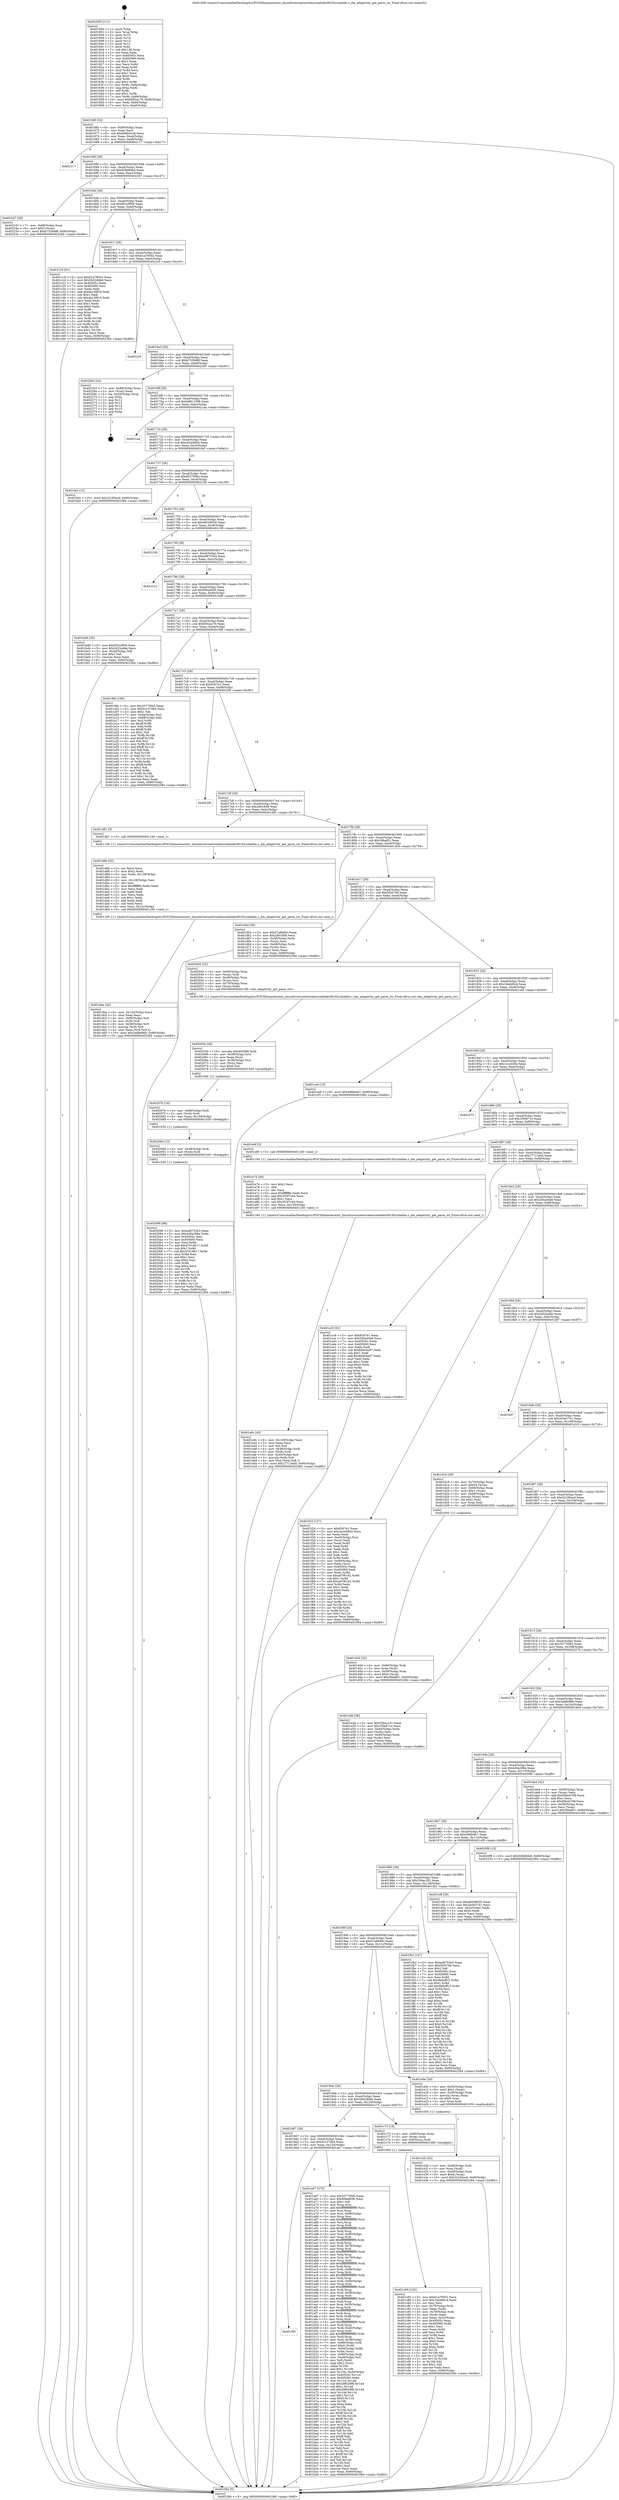 digraph "0x401600" {
  label = "0x401600 (/mnt/c/Users/mathe/Desktop/tcc/POCII/binaries/extr_linuxdriversnetwirelessrealtekrtl8192cuhaldm.c_dm_adaptivity_get_parm_str_Final-ollvm.out::main(0))"
  labelloc = "t"
  node[shape=record]

  Entry [label="",width=0.3,height=0.3,shape=circle,fillcolor=black,style=filled]
  "0x40166f" [label="{
     0x40166f [32]\l
     | [instrs]\l
     &nbsp;&nbsp;0x40166f \<+6\>: mov -0x90(%rbp),%eax\l
     &nbsp;&nbsp;0x401675 \<+2\>: mov %eax,%ecx\l
     &nbsp;&nbsp;0x401677 \<+6\>: sub $0x8d6b5c49,%ecx\l
     &nbsp;&nbsp;0x40167d \<+6\>: mov %eax,-0xa4(%rbp)\l
     &nbsp;&nbsp;0x401683 \<+6\>: mov %ecx,-0xa8(%rbp)\l
     &nbsp;&nbsp;0x401689 \<+6\>: je 0000000000402117 \<main+0xb17\>\l
  }"]
  "0x402117" [label="{
     0x402117\l
  }", style=dashed]
  "0x40168f" [label="{
     0x40168f [28]\l
     | [instrs]\l
     &nbsp;&nbsp;0x40168f \<+5\>: jmp 0000000000401694 \<main+0x94\>\l
     &nbsp;&nbsp;0x401694 \<+6\>: mov -0xa4(%rbp),%eax\l
     &nbsp;&nbsp;0x40169a \<+5\>: sub $0x928d84b6,%eax\l
     &nbsp;&nbsp;0x40169f \<+6\>: mov %eax,-0xac(%rbp)\l
     &nbsp;&nbsp;0x4016a5 \<+6\>: je 0000000000402247 \<main+0xc47\>\l
  }"]
  Exit [label="",width=0.3,height=0.3,shape=circle,fillcolor=black,style=filled,peripheries=2]
  "0x402247" [label="{
     0x402247 [28]\l
     | [instrs]\l
     &nbsp;&nbsp;0x402247 \<+7\>: mov -0x88(%rbp),%rax\l
     &nbsp;&nbsp;0x40224e \<+6\>: movl $0x0,(%rax)\l
     &nbsp;&nbsp;0x402254 \<+10\>: movl $0xb7539d8f,-0x90(%rbp)\l
     &nbsp;&nbsp;0x40225e \<+5\>: jmp 0000000000402384 \<main+0xd84\>\l
  }"]
  "0x4016ab" [label="{
     0x4016ab [28]\l
     | [instrs]\l
     &nbsp;&nbsp;0x4016ab \<+5\>: jmp 00000000004016b0 \<main+0xb0\>\l
     &nbsp;&nbsp;0x4016b0 \<+6\>: mov -0xa4(%rbp),%eax\l
     &nbsp;&nbsp;0x4016b6 \<+5\>: sub $0x952c9f59,%eax\l
     &nbsp;&nbsp;0x4016bb \<+6\>: mov %eax,-0xb0(%rbp)\l
     &nbsp;&nbsp;0x4016c1 \<+6\>: je 0000000000401c18 \<main+0x618\>\l
  }"]
  "0x402099" [label="{
     0x402099 [96]\l
     | [instrs]\l
     &nbsp;&nbsp;0x402099 \<+5\>: mov $0xed8753e3,%eax\l
     &nbsp;&nbsp;0x40209e \<+5\>: mov $0x440a288a,%edx\l
     &nbsp;&nbsp;0x4020a3 \<+7\>: mov 0x40505c,%esi\l
     &nbsp;&nbsp;0x4020aa \<+7\>: mov 0x405060,%ecx\l
     &nbsp;&nbsp;0x4020b1 \<+3\>: mov %esi,%r8d\l
     &nbsp;&nbsp;0x4020b4 \<+7\>: add $0x47018b17,%r8d\l
     &nbsp;&nbsp;0x4020bb \<+4\>: sub $0x1,%r8d\l
     &nbsp;&nbsp;0x4020bf \<+7\>: sub $0x47018b17,%r8d\l
     &nbsp;&nbsp;0x4020c6 \<+4\>: imul %r8d,%esi\l
     &nbsp;&nbsp;0x4020ca \<+3\>: and $0x1,%esi\l
     &nbsp;&nbsp;0x4020cd \<+3\>: cmp $0x0,%esi\l
     &nbsp;&nbsp;0x4020d0 \<+4\>: sete %r9b\l
     &nbsp;&nbsp;0x4020d4 \<+3\>: cmp $0xa,%ecx\l
     &nbsp;&nbsp;0x4020d7 \<+4\>: setl %r10b\l
     &nbsp;&nbsp;0x4020db \<+3\>: mov %r9b,%r11b\l
     &nbsp;&nbsp;0x4020de \<+3\>: and %r10b,%r11b\l
     &nbsp;&nbsp;0x4020e1 \<+3\>: xor %r10b,%r9b\l
     &nbsp;&nbsp;0x4020e4 \<+3\>: or %r9b,%r11b\l
     &nbsp;&nbsp;0x4020e7 \<+4\>: test $0x1,%r11b\l
     &nbsp;&nbsp;0x4020eb \<+3\>: cmovne %edx,%eax\l
     &nbsp;&nbsp;0x4020ee \<+6\>: mov %eax,-0x90(%rbp)\l
     &nbsp;&nbsp;0x4020f4 \<+5\>: jmp 0000000000402384 \<main+0xd84\>\l
  }"]
  "0x401c18" [label="{
     0x401c18 [91]\l
     | [instrs]\l
     &nbsp;&nbsp;0x401c18 \<+5\>: mov $0xb1a78502,%eax\l
     &nbsp;&nbsp;0x401c1d \<+5\>: mov $0x5b02dbb6,%ecx\l
     &nbsp;&nbsp;0x401c22 \<+7\>: mov 0x40505c,%edx\l
     &nbsp;&nbsp;0x401c29 \<+7\>: mov 0x405060,%esi\l
     &nbsp;&nbsp;0x401c30 \<+2\>: mov %edx,%edi\l
     &nbsp;&nbsp;0x401c32 \<+6\>: add $0xda158f19,%edi\l
     &nbsp;&nbsp;0x401c38 \<+3\>: sub $0x1,%edi\l
     &nbsp;&nbsp;0x401c3b \<+6\>: sub $0xda158f19,%edi\l
     &nbsp;&nbsp;0x401c41 \<+3\>: imul %edi,%edx\l
     &nbsp;&nbsp;0x401c44 \<+3\>: and $0x1,%edx\l
     &nbsp;&nbsp;0x401c47 \<+3\>: cmp $0x0,%edx\l
     &nbsp;&nbsp;0x401c4a \<+4\>: sete %r8b\l
     &nbsp;&nbsp;0x401c4e \<+3\>: cmp $0xa,%esi\l
     &nbsp;&nbsp;0x401c51 \<+4\>: setl %r9b\l
     &nbsp;&nbsp;0x401c55 \<+3\>: mov %r8b,%r10b\l
     &nbsp;&nbsp;0x401c58 \<+3\>: and %r9b,%r10b\l
     &nbsp;&nbsp;0x401c5b \<+3\>: xor %r9b,%r8b\l
     &nbsp;&nbsp;0x401c5e \<+3\>: or %r8b,%r10b\l
     &nbsp;&nbsp;0x401c61 \<+4\>: test $0x1,%r10b\l
     &nbsp;&nbsp;0x401c65 \<+3\>: cmovne %ecx,%eax\l
     &nbsp;&nbsp;0x401c68 \<+6\>: mov %eax,-0x90(%rbp)\l
     &nbsp;&nbsp;0x401c6e \<+5\>: jmp 0000000000402384 \<main+0xd84\>\l
  }"]
  "0x4016c7" [label="{
     0x4016c7 [28]\l
     | [instrs]\l
     &nbsp;&nbsp;0x4016c7 \<+5\>: jmp 00000000004016cc \<main+0xcc\>\l
     &nbsp;&nbsp;0x4016cc \<+6\>: mov -0xa4(%rbp),%eax\l
     &nbsp;&nbsp;0x4016d2 \<+5\>: sub $0xb1a78502,%eax\l
     &nbsp;&nbsp;0x4016d7 \<+6\>: mov %eax,-0xb4(%rbp)\l
     &nbsp;&nbsp;0x4016dd \<+6\>: je 00000000004022c0 \<main+0xcc0\>\l
  }"]
  "0x40208d" [label="{
     0x40208d [12]\l
     | [instrs]\l
     &nbsp;&nbsp;0x40208d \<+4\>: mov -0x48(%rbp),%rdi\l
     &nbsp;&nbsp;0x402091 \<+3\>: mov (%rdi),%rdi\l
     &nbsp;&nbsp;0x402094 \<+5\>: call 0000000000401030 \<free@plt\>\l
     | [calls]\l
     &nbsp;&nbsp;0x401030 \{1\} (unknown)\l
  }"]
  "0x4022c0" [label="{
     0x4022c0\l
  }", style=dashed]
  "0x4016e3" [label="{
     0x4016e3 [28]\l
     | [instrs]\l
     &nbsp;&nbsp;0x4016e3 \<+5\>: jmp 00000000004016e8 \<main+0xe8\>\l
     &nbsp;&nbsp;0x4016e8 \<+6\>: mov -0xa4(%rbp),%eax\l
     &nbsp;&nbsp;0x4016ee \<+5\>: sub $0xb7539d8f,%eax\l
     &nbsp;&nbsp;0x4016f3 \<+6\>: mov %eax,-0xb8(%rbp)\l
     &nbsp;&nbsp;0x4016f9 \<+6\>: je 0000000000402263 \<main+0xc63\>\l
  }"]
  "0x40207b" [label="{
     0x40207b [18]\l
     | [instrs]\l
     &nbsp;&nbsp;0x40207b \<+4\>: mov -0x60(%rbp),%rdi\l
     &nbsp;&nbsp;0x40207f \<+3\>: mov (%rdi),%rdi\l
     &nbsp;&nbsp;0x402082 \<+6\>: mov %eax,-0x134(%rbp)\l
     &nbsp;&nbsp;0x402088 \<+5\>: call 0000000000401030 \<free@plt\>\l
     | [calls]\l
     &nbsp;&nbsp;0x401030 \{1\} (unknown)\l
  }"]
  "0x402263" [label="{
     0x402263 [24]\l
     | [instrs]\l
     &nbsp;&nbsp;0x402263 \<+7\>: mov -0x88(%rbp),%rax\l
     &nbsp;&nbsp;0x40226a \<+2\>: mov (%rax),%eax\l
     &nbsp;&nbsp;0x40226c \<+4\>: lea -0x28(%rbp),%rsp\l
     &nbsp;&nbsp;0x402270 \<+1\>: pop %rbx\l
     &nbsp;&nbsp;0x402271 \<+2\>: pop %r12\l
     &nbsp;&nbsp;0x402273 \<+2\>: pop %r13\l
     &nbsp;&nbsp;0x402275 \<+2\>: pop %r14\l
     &nbsp;&nbsp;0x402277 \<+2\>: pop %r15\l
     &nbsp;&nbsp;0x402279 \<+1\>: pop %rbp\l
     &nbsp;&nbsp;0x40227a \<+1\>: ret\l
  }"]
  "0x4016ff" [label="{
     0x4016ff [28]\l
     | [instrs]\l
     &nbsp;&nbsp;0x4016ff \<+5\>: jmp 0000000000401704 \<main+0x104\>\l
     &nbsp;&nbsp;0x401704 \<+6\>: mov -0xa4(%rbp),%eax\l
     &nbsp;&nbsp;0x40170a \<+5\>: sub $0xb8811598,%eax\l
     &nbsp;&nbsp;0x40170f \<+6\>: mov %eax,-0xbc(%rbp)\l
     &nbsp;&nbsp;0x401715 \<+6\>: je 00000000004021aa \<main+0xbaa\>\l
  }"]
  "0x40205e" [label="{
     0x40205e [29]\l
     | [instrs]\l
     &nbsp;&nbsp;0x40205e \<+10\>: movabs $0x4030b6,%rdi\l
     &nbsp;&nbsp;0x402068 \<+4\>: mov -0x38(%rbp),%rsi\l
     &nbsp;&nbsp;0x40206c \<+2\>: mov %eax,(%rsi)\l
     &nbsp;&nbsp;0x40206e \<+4\>: mov -0x38(%rbp),%rsi\l
     &nbsp;&nbsp;0x402072 \<+2\>: mov (%rsi),%esi\l
     &nbsp;&nbsp;0x402074 \<+2\>: mov $0x0,%al\l
     &nbsp;&nbsp;0x402076 \<+5\>: call 0000000000401040 \<printf@plt\>\l
     | [calls]\l
     &nbsp;&nbsp;0x401040 \{1\} (unknown)\l
  }"]
  "0x4021aa" [label="{
     0x4021aa\l
  }", style=dashed]
  "0x40171b" [label="{
     0x40171b [28]\l
     | [instrs]\l
     &nbsp;&nbsp;0x40171b \<+5\>: jmp 0000000000401720 \<main+0x120\>\l
     &nbsp;&nbsp;0x401720 \<+6\>: mov -0xa4(%rbp),%eax\l
     &nbsp;&nbsp;0x401726 \<+5\>: sub $0xcb2d485d,%eax\l
     &nbsp;&nbsp;0x40172b \<+6\>: mov %eax,-0xc0(%rbp)\l
     &nbsp;&nbsp;0x401731 \<+6\>: je 0000000000401fa3 \<main+0x9a3\>\l
  }"]
  "0x401e9c" [label="{
     0x401e9c [45]\l
     | [instrs]\l
     &nbsp;&nbsp;0x401e9c \<+6\>: mov -0x130(%rbp),%ecx\l
     &nbsp;&nbsp;0x401ea2 \<+3\>: imul %eax,%ecx\l
     &nbsp;&nbsp;0x401ea5 \<+3\>: mov %cl,%sil\l
     &nbsp;&nbsp;0x401ea8 \<+4\>: mov -0x48(%rbp),%rdi\l
     &nbsp;&nbsp;0x401eac \<+3\>: mov (%rdi),%rdi\l
     &nbsp;&nbsp;0x401eaf \<+4\>: mov -0x40(%rbp),%r8\l
     &nbsp;&nbsp;0x401eb3 \<+3\>: movslq (%r8),%r8\l
     &nbsp;&nbsp;0x401eb6 \<+4\>: mov %sil,(%rdi,%r8,1)\l
     &nbsp;&nbsp;0x401eba \<+10\>: movl $0x27713ed5,-0x90(%rbp)\l
     &nbsp;&nbsp;0x401ec4 \<+5\>: jmp 0000000000402384 \<main+0xd84\>\l
  }"]
  "0x401fa3" [label="{
     0x401fa3 [15]\l
     | [instrs]\l
     &nbsp;&nbsp;0x401fa3 \<+10\>: movl $0x32185acd,-0x90(%rbp)\l
     &nbsp;&nbsp;0x401fad \<+5\>: jmp 0000000000402384 \<main+0xd84\>\l
  }"]
  "0x401737" [label="{
     0x401737 [28]\l
     | [instrs]\l
     &nbsp;&nbsp;0x401737 \<+5\>: jmp 000000000040173c \<main+0x13c\>\l
     &nbsp;&nbsp;0x40173c \<+6\>: mov -0xa4(%rbp),%eax\l
     &nbsp;&nbsp;0x401742 \<+5\>: sub $0xd52799bc,%eax\l
     &nbsp;&nbsp;0x401747 \<+6\>: mov %eax,-0xc4(%rbp)\l
     &nbsp;&nbsp;0x40174d \<+6\>: je 0000000000402238 \<main+0xc38\>\l
  }"]
  "0x401e74" [label="{
     0x401e74 [40]\l
     | [instrs]\l
     &nbsp;&nbsp;0x401e74 \<+5\>: mov $0x2,%ecx\l
     &nbsp;&nbsp;0x401e79 \<+1\>: cltd\l
     &nbsp;&nbsp;0x401e7a \<+2\>: idiv %ecx\l
     &nbsp;&nbsp;0x401e7c \<+6\>: imul $0xfffffffe,%edx,%ecx\l
     &nbsp;&nbsp;0x401e82 \<+6\>: add $0x353f7c0d,%ecx\l
     &nbsp;&nbsp;0x401e88 \<+3\>: add $0x1,%ecx\l
     &nbsp;&nbsp;0x401e8b \<+6\>: sub $0x353f7c0d,%ecx\l
     &nbsp;&nbsp;0x401e91 \<+6\>: mov %ecx,-0x130(%rbp)\l
     &nbsp;&nbsp;0x401e97 \<+5\>: call 0000000000401160 \<next_i\>\l
     | [calls]\l
     &nbsp;&nbsp;0x401160 \{1\} (/mnt/c/Users/mathe/Desktop/tcc/POCII/binaries/extr_linuxdriversnetwirelessrealtekrtl8192cuhaldm.c_dm_adaptivity_get_parm_str_Final-ollvm.out::next_i)\l
  }"]
  "0x402238" [label="{
     0x402238\l
  }", style=dashed]
  "0x401753" [label="{
     0x401753 [28]\l
     | [instrs]\l
     &nbsp;&nbsp;0x401753 \<+5\>: jmp 0000000000401758 \<main+0x158\>\l
     &nbsp;&nbsp;0x401758 \<+6\>: mov -0xa4(%rbp),%eax\l
     &nbsp;&nbsp;0x40175e \<+5\>: sub $0xe8348020,%eax\l
     &nbsp;&nbsp;0x401763 \<+6\>: mov %eax,-0xc8(%rbp)\l
     &nbsp;&nbsp;0x401769 \<+6\>: je 0000000000402108 \<main+0xb08\>\l
  }"]
  "0x401e2b" [label="{
     0x401e2b [32]\l
     | [instrs]\l
     &nbsp;&nbsp;0x401e2b \<+4\>: mov -0x48(%rbp),%rdi\l
     &nbsp;&nbsp;0x401e2f \<+3\>: mov %rax,(%rdi)\l
     &nbsp;&nbsp;0x401e32 \<+4\>: mov -0x40(%rbp),%rax\l
     &nbsp;&nbsp;0x401e36 \<+6\>: movl $0x0,(%rax)\l
     &nbsp;&nbsp;0x401e3c \<+10\>: movl $0x32185acd,-0x90(%rbp)\l
     &nbsp;&nbsp;0x401e46 \<+5\>: jmp 0000000000402384 \<main+0xd84\>\l
  }"]
  "0x402108" [label="{
     0x402108\l
  }", style=dashed]
  "0x40176f" [label="{
     0x40176f [28]\l
     | [instrs]\l
     &nbsp;&nbsp;0x40176f \<+5\>: jmp 0000000000401774 \<main+0x174\>\l
     &nbsp;&nbsp;0x401774 \<+6\>: mov -0xa4(%rbp),%eax\l
     &nbsp;&nbsp;0x40177a \<+5\>: sub $0xed8753e3,%eax\l
     &nbsp;&nbsp;0x40177f \<+6\>: mov %eax,-0xcc(%rbp)\l
     &nbsp;&nbsp;0x401785 \<+6\>: je 0000000000402312 \<main+0xd12\>\l
  }"]
  "0x401dba" [label="{
     0x401dba [42]\l
     | [instrs]\l
     &nbsp;&nbsp;0x401dba \<+6\>: mov -0x12c(%rbp),%ecx\l
     &nbsp;&nbsp;0x401dc0 \<+3\>: imul %eax,%ecx\l
     &nbsp;&nbsp;0x401dc3 \<+4\>: mov -0x60(%rbp),%r8\l
     &nbsp;&nbsp;0x401dc7 \<+3\>: mov (%r8),%r8\l
     &nbsp;&nbsp;0x401dca \<+4\>: mov -0x58(%rbp),%r9\l
     &nbsp;&nbsp;0x401dce \<+3\>: movslq (%r9),%r9\l
     &nbsp;&nbsp;0x401dd1 \<+4\>: mov %ecx,(%r8,%r9,4)\l
     &nbsp;&nbsp;0x401dd5 \<+10\>: movl $0x3ad8e96b,-0x90(%rbp)\l
     &nbsp;&nbsp;0x401ddf \<+5\>: jmp 0000000000402384 \<main+0xd84\>\l
  }"]
  "0x402312" [label="{
     0x402312\l
  }", style=dashed]
  "0x40178b" [label="{
     0x40178b [28]\l
     | [instrs]\l
     &nbsp;&nbsp;0x40178b \<+5\>: jmp 0000000000401790 \<main+0x190\>\l
     &nbsp;&nbsp;0x401790 \<+6\>: mov -0xa4(%rbp),%eax\l
     &nbsp;&nbsp;0x401796 \<+5\>: sub $0xf06a4836,%eax\l
     &nbsp;&nbsp;0x40179b \<+6\>: mov %eax,-0xd0(%rbp)\l
     &nbsp;&nbsp;0x4017a1 \<+6\>: je 0000000000401bd9 \<main+0x5d9\>\l
  }"]
  "0x401d86" [label="{
     0x401d86 [52]\l
     | [instrs]\l
     &nbsp;&nbsp;0x401d86 \<+2\>: xor %ecx,%ecx\l
     &nbsp;&nbsp;0x401d88 \<+5\>: mov $0x2,%edx\l
     &nbsp;&nbsp;0x401d8d \<+6\>: mov %edx,-0x128(%rbp)\l
     &nbsp;&nbsp;0x401d93 \<+1\>: cltd\l
     &nbsp;&nbsp;0x401d94 \<+6\>: mov -0x128(%rbp),%esi\l
     &nbsp;&nbsp;0x401d9a \<+2\>: idiv %esi\l
     &nbsp;&nbsp;0x401d9c \<+6\>: imul $0xfffffffe,%edx,%edx\l
     &nbsp;&nbsp;0x401da2 \<+2\>: mov %ecx,%edi\l
     &nbsp;&nbsp;0x401da4 \<+2\>: sub %edx,%edi\l
     &nbsp;&nbsp;0x401da6 \<+2\>: mov %ecx,%edx\l
     &nbsp;&nbsp;0x401da8 \<+3\>: sub $0x1,%edx\l
     &nbsp;&nbsp;0x401dab \<+2\>: add %edx,%edi\l
     &nbsp;&nbsp;0x401dad \<+2\>: sub %edi,%ecx\l
     &nbsp;&nbsp;0x401daf \<+6\>: mov %ecx,-0x12c(%rbp)\l
     &nbsp;&nbsp;0x401db5 \<+5\>: call 0000000000401160 \<next_i\>\l
     | [calls]\l
     &nbsp;&nbsp;0x401160 \{1\} (/mnt/c/Users/mathe/Desktop/tcc/POCII/binaries/extr_linuxdriversnetwirelessrealtekrtl8192cuhaldm.c_dm_adaptivity_get_parm_str_Final-ollvm.out::next_i)\l
  }"]
  "0x401bd9" [label="{
     0x401bd9 [30]\l
     | [instrs]\l
     &nbsp;&nbsp;0x401bd9 \<+5\>: mov $0x952c9f59,%eax\l
     &nbsp;&nbsp;0x401bde \<+5\>: mov $0x2d22edde,%ecx\l
     &nbsp;&nbsp;0x401be3 \<+3\>: mov -0x2d(%rbp),%dl\l
     &nbsp;&nbsp;0x401be6 \<+3\>: test $0x1,%dl\l
     &nbsp;&nbsp;0x401be9 \<+3\>: cmovne %ecx,%eax\l
     &nbsp;&nbsp;0x401bec \<+6\>: mov %eax,-0x90(%rbp)\l
     &nbsp;&nbsp;0x401bf2 \<+5\>: jmp 0000000000402384 \<main+0xd84\>\l
  }"]
  "0x4017a7" [label="{
     0x4017a7 [28]\l
     | [instrs]\l
     &nbsp;&nbsp;0x4017a7 \<+5\>: jmp 00000000004017ac \<main+0x1ac\>\l
     &nbsp;&nbsp;0x4017ac \<+6\>: mov -0xa4(%rbp),%eax\l
     &nbsp;&nbsp;0x4017b2 \<+5\>: sub $0xf592ac79,%eax\l
     &nbsp;&nbsp;0x4017b7 \<+6\>: mov %eax,-0xd4(%rbp)\l
     &nbsp;&nbsp;0x4017bd \<+6\>: je 00000000004019fd \<main+0x3fd\>\l
  }"]
  "0x401d3d" [label="{
     0x401d3d [32]\l
     | [instrs]\l
     &nbsp;&nbsp;0x401d3d \<+4\>: mov -0x60(%rbp),%rdi\l
     &nbsp;&nbsp;0x401d41 \<+3\>: mov %rax,(%rdi)\l
     &nbsp;&nbsp;0x401d44 \<+4\>: mov -0x58(%rbp),%rax\l
     &nbsp;&nbsp;0x401d48 \<+6\>: movl $0x0,(%rax)\l
     &nbsp;&nbsp;0x401d4e \<+10\>: movl $0x39baf01,-0x90(%rbp)\l
     &nbsp;&nbsp;0x401d58 \<+5\>: jmp 0000000000402384 \<main+0xd84\>\l
  }"]
  "0x4019fd" [label="{
     0x4019fd [106]\l
     | [instrs]\l
     &nbsp;&nbsp;0x4019fd \<+5\>: mov $0x35770f45,%eax\l
     &nbsp;&nbsp;0x401a02 \<+5\>: mov $0x5c157464,%ecx\l
     &nbsp;&nbsp;0x401a07 \<+2\>: mov $0x1,%dl\l
     &nbsp;&nbsp;0x401a09 \<+7\>: mov -0x8a(%rbp),%sil\l
     &nbsp;&nbsp;0x401a10 \<+7\>: mov -0x89(%rbp),%dil\l
     &nbsp;&nbsp;0x401a17 \<+3\>: mov %sil,%r8b\l
     &nbsp;&nbsp;0x401a1a \<+4\>: xor $0xff,%r8b\l
     &nbsp;&nbsp;0x401a1e \<+3\>: mov %dil,%r9b\l
     &nbsp;&nbsp;0x401a21 \<+4\>: xor $0xff,%r9b\l
     &nbsp;&nbsp;0x401a25 \<+3\>: xor $0x1,%dl\l
     &nbsp;&nbsp;0x401a28 \<+3\>: mov %r8b,%r10b\l
     &nbsp;&nbsp;0x401a2b \<+4\>: and $0xff,%r10b\l
     &nbsp;&nbsp;0x401a2f \<+3\>: and %dl,%sil\l
     &nbsp;&nbsp;0x401a32 \<+3\>: mov %r9b,%r11b\l
     &nbsp;&nbsp;0x401a35 \<+4\>: and $0xff,%r11b\l
     &nbsp;&nbsp;0x401a39 \<+3\>: and %dl,%dil\l
     &nbsp;&nbsp;0x401a3c \<+3\>: or %sil,%r10b\l
     &nbsp;&nbsp;0x401a3f \<+3\>: or %dil,%r11b\l
     &nbsp;&nbsp;0x401a42 \<+3\>: xor %r11b,%r10b\l
     &nbsp;&nbsp;0x401a45 \<+3\>: or %r9b,%r8b\l
     &nbsp;&nbsp;0x401a48 \<+4\>: xor $0xff,%r8b\l
     &nbsp;&nbsp;0x401a4c \<+3\>: or $0x1,%dl\l
     &nbsp;&nbsp;0x401a4f \<+3\>: and %dl,%r8b\l
     &nbsp;&nbsp;0x401a52 \<+3\>: or %r8b,%r10b\l
     &nbsp;&nbsp;0x401a55 \<+4\>: test $0x1,%r10b\l
     &nbsp;&nbsp;0x401a59 \<+3\>: cmovne %ecx,%eax\l
     &nbsp;&nbsp;0x401a5c \<+6\>: mov %eax,-0x90(%rbp)\l
     &nbsp;&nbsp;0x401a62 \<+5\>: jmp 0000000000402384 \<main+0xd84\>\l
  }"]
  "0x4017c3" [label="{
     0x4017c3 [28]\l
     | [instrs]\l
     &nbsp;&nbsp;0x4017c3 \<+5\>: jmp 00000000004017c8 \<main+0x1c8\>\l
     &nbsp;&nbsp;0x4017c8 \<+6\>: mov -0xa4(%rbp),%eax\l
     &nbsp;&nbsp;0x4017ce \<+5\>: sub $0x8307e1,%eax\l
     &nbsp;&nbsp;0x4017d3 \<+6\>: mov %eax,-0xd8(%rbp)\l
     &nbsp;&nbsp;0x4017d9 \<+6\>: je 00000000004022f0 \<main+0xcf0\>\l
  }"]
  "0x402384" [label="{
     0x402384 [5]\l
     | [instrs]\l
     &nbsp;&nbsp;0x402384 \<+5\>: jmp 000000000040166f \<main+0x6f\>\l
  }"]
  "0x401600" [label="{
     0x401600 [111]\l
     | [instrs]\l
     &nbsp;&nbsp;0x401600 \<+1\>: push %rbp\l
     &nbsp;&nbsp;0x401601 \<+3\>: mov %rsp,%rbp\l
     &nbsp;&nbsp;0x401604 \<+2\>: push %r15\l
     &nbsp;&nbsp;0x401606 \<+2\>: push %r14\l
     &nbsp;&nbsp;0x401608 \<+2\>: push %r13\l
     &nbsp;&nbsp;0x40160a \<+2\>: push %r12\l
     &nbsp;&nbsp;0x40160c \<+1\>: push %rbx\l
     &nbsp;&nbsp;0x40160d \<+7\>: sub $0x128,%rsp\l
     &nbsp;&nbsp;0x401614 \<+2\>: xor %eax,%eax\l
     &nbsp;&nbsp;0x401616 \<+7\>: mov 0x40505c,%ecx\l
     &nbsp;&nbsp;0x40161d \<+7\>: mov 0x405060,%edx\l
     &nbsp;&nbsp;0x401624 \<+3\>: sub $0x1,%eax\l
     &nbsp;&nbsp;0x401627 \<+3\>: mov %ecx,%r8d\l
     &nbsp;&nbsp;0x40162a \<+3\>: add %eax,%r8d\l
     &nbsp;&nbsp;0x40162d \<+4\>: imul %r8d,%ecx\l
     &nbsp;&nbsp;0x401631 \<+3\>: and $0x1,%ecx\l
     &nbsp;&nbsp;0x401634 \<+3\>: cmp $0x0,%ecx\l
     &nbsp;&nbsp;0x401637 \<+4\>: sete %r9b\l
     &nbsp;&nbsp;0x40163b \<+4\>: and $0x1,%r9b\l
     &nbsp;&nbsp;0x40163f \<+7\>: mov %r9b,-0x8a(%rbp)\l
     &nbsp;&nbsp;0x401646 \<+3\>: cmp $0xa,%edx\l
     &nbsp;&nbsp;0x401649 \<+4\>: setl %r9b\l
     &nbsp;&nbsp;0x40164d \<+4\>: and $0x1,%r9b\l
     &nbsp;&nbsp;0x401651 \<+7\>: mov %r9b,-0x89(%rbp)\l
     &nbsp;&nbsp;0x401658 \<+10\>: movl $0xf592ac79,-0x90(%rbp)\l
     &nbsp;&nbsp;0x401662 \<+6\>: mov %edi,-0x94(%rbp)\l
     &nbsp;&nbsp;0x401668 \<+7\>: mov %rsi,-0xa0(%rbp)\l
  }"]
  "0x401c83" [label="{
     0x401c83 [102]\l
     | [instrs]\l
     &nbsp;&nbsp;0x401c83 \<+5\>: mov $0xb1a78502,%ecx\l
     &nbsp;&nbsp;0x401c88 \<+5\>: mov $0x1bbdd6c4,%edx\l
     &nbsp;&nbsp;0x401c8d \<+2\>: xor %esi,%esi\l
     &nbsp;&nbsp;0x401c8f \<+4\>: mov -0x78(%rbp),%rdi\l
     &nbsp;&nbsp;0x401c93 \<+2\>: mov %eax,(%rdi)\l
     &nbsp;&nbsp;0x401c95 \<+4\>: mov -0x78(%rbp),%rdi\l
     &nbsp;&nbsp;0x401c99 \<+2\>: mov (%rdi),%eax\l
     &nbsp;&nbsp;0x401c9b \<+3\>: mov %eax,-0x2c(%rbp)\l
     &nbsp;&nbsp;0x401c9e \<+7\>: mov 0x40505c,%eax\l
     &nbsp;&nbsp;0x401ca5 \<+8\>: mov 0x405060,%r8d\l
     &nbsp;&nbsp;0x401cad \<+3\>: sub $0x1,%esi\l
     &nbsp;&nbsp;0x401cb0 \<+3\>: mov %eax,%r9d\l
     &nbsp;&nbsp;0x401cb3 \<+3\>: add %esi,%r9d\l
     &nbsp;&nbsp;0x401cb6 \<+4\>: imul %r9d,%eax\l
     &nbsp;&nbsp;0x401cba \<+3\>: and $0x1,%eax\l
     &nbsp;&nbsp;0x401cbd \<+3\>: cmp $0x0,%eax\l
     &nbsp;&nbsp;0x401cc0 \<+4\>: sete %r10b\l
     &nbsp;&nbsp;0x401cc4 \<+4\>: cmp $0xa,%r8d\l
     &nbsp;&nbsp;0x401cc8 \<+4\>: setl %r11b\l
     &nbsp;&nbsp;0x401ccc \<+3\>: mov %r10b,%bl\l
     &nbsp;&nbsp;0x401ccf \<+3\>: and %r11b,%bl\l
     &nbsp;&nbsp;0x401cd2 \<+3\>: xor %r11b,%r10b\l
     &nbsp;&nbsp;0x401cd5 \<+3\>: or %r10b,%bl\l
     &nbsp;&nbsp;0x401cd8 \<+3\>: test $0x1,%bl\l
     &nbsp;&nbsp;0x401cdb \<+3\>: cmovne %edx,%ecx\l
     &nbsp;&nbsp;0x401cde \<+6\>: mov %ecx,-0x90(%rbp)\l
     &nbsp;&nbsp;0x401ce4 \<+5\>: jmp 0000000000402384 \<main+0xd84\>\l
  }"]
  "0x4022f0" [label="{
     0x4022f0\l
  }", style=dashed]
  "0x4017df" [label="{
     0x4017df [28]\l
     | [instrs]\l
     &nbsp;&nbsp;0x4017df \<+5\>: jmp 00000000004017e4 \<main+0x1e4\>\l
     &nbsp;&nbsp;0x4017e4 \<+6\>: mov -0xa4(%rbp),%eax\l
     &nbsp;&nbsp;0x4017ea \<+5\>: sub $0x2d01609,%eax\l
     &nbsp;&nbsp;0x4017ef \<+6\>: mov %eax,-0xdc(%rbp)\l
     &nbsp;&nbsp;0x4017f5 \<+6\>: je 0000000000401d81 \<main+0x781\>\l
  }"]
  "0x4019f3" [label="{
     0x4019f3\l
  }", style=dashed]
  "0x401d81" [label="{
     0x401d81 [5]\l
     | [instrs]\l
     &nbsp;&nbsp;0x401d81 \<+5\>: call 0000000000401160 \<next_i\>\l
     | [calls]\l
     &nbsp;&nbsp;0x401160 \{1\} (/mnt/c/Users/mathe/Desktop/tcc/POCII/binaries/extr_linuxdriversnetwirelessrealtekrtl8192cuhaldm.c_dm_adaptivity_get_parm_str_Final-ollvm.out::next_i)\l
  }"]
  "0x4017fb" [label="{
     0x4017fb [28]\l
     | [instrs]\l
     &nbsp;&nbsp;0x4017fb \<+5\>: jmp 0000000000401800 \<main+0x200\>\l
     &nbsp;&nbsp;0x401800 \<+6\>: mov -0xa4(%rbp),%eax\l
     &nbsp;&nbsp;0x401806 \<+5\>: sub $0x39baf01,%eax\l
     &nbsp;&nbsp;0x40180b \<+6\>: mov %eax,-0xe0(%rbp)\l
     &nbsp;&nbsp;0x401811 \<+6\>: je 0000000000401d5d \<main+0x75d\>\l
  }"]
  "0x401a67" [label="{
     0x401a67 [370]\l
     | [instrs]\l
     &nbsp;&nbsp;0x401a67 \<+5\>: mov $0x35770f45,%eax\l
     &nbsp;&nbsp;0x401a6c \<+5\>: mov $0xf06a4836,%ecx\l
     &nbsp;&nbsp;0x401a71 \<+2\>: mov $0x1,%dl\l
     &nbsp;&nbsp;0x401a73 \<+3\>: mov %rsp,%rsi\l
     &nbsp;&nbsp;0x401a76 \<+4\>: add $0xfffffffffffffff0,%rsi\l
     &nbsp;&nbsp;0x401a7a \<+3\>: mov %rsi,%rsp\l
     &nbsp;&nbsp;0x401a7d \<+7\>: mov %rsi,-0x88(%rbp)\l
     &nbsp;&nbsp;0x401a84 \<+3\>: mov %rsp,%rsi\l
     &nbsp;&nbsp;0x401a87 \<+4\>: add $0xfffffffffffffff0,%rsi\l
     &nbsp;&nbsp;0x401a8b \<+3\>: mov %rsi,%rsp\l
     &nbsp;&nbsp;0x401a8e \<+3\>: mov %rsp,%rdi\l
     &nbsp;&nbsp;0x401a91 \<+4\>: add $0xfffffffffffffff0,%rdi\l
     &nbsp;&nbsp;0x401a95 \<+3\>: mov %rdi,%rsp\l
     &nbsp;&nbsp;0x401a98 \<+4\>: mov %rdi,-0x80(%rbp)\l
     &nbsp;&nbsp;0x401a9c \<+3\>: mov %rsp,%rdi\l
     &nbsp;&nbsp;0x401a9f \<+4\>: add $0xfffffffffffffff0,%rdi\l
     &nbsp;&nbsp;0x401aa3 \<+3\>: mov %rdi,%rsp\l
     &nbsp;&nbsp;0x401aa6 \<+4\>: mov %rdi,-0x78(%rbp)\l
     &nbsp;&nbsp;0x401aaa \<+3\>: mov %rsp,%rdi\l
     &nbsp;&nbsp;0x401aad \<+4\>: add $0xfffffffffffffff0,%rdi\l
     &nbsp;&nbsp;0x401ab1 \<+3\>: mov %rdi,%rsp\l
     &nbsp;&nbsp;0x401ab4 \<+4\>: mov %rdi,-0x70(%rbp)\l
     &nbsp;&nbsp;0x401ab8 \<+3\>: mov %rsp,%rdi\l
     &nbsp;&nbsp;0x401abb \<+4\>: add $0xfffffffffffffff0,%rdi\l
     &nbsp;&nbsp;0x401abf \<+3\>: mov %rdi,%rsp\l
     &nbsp;&nbsp;0x401ac2 \<+4\>: mov %rdi,-0x68(%rbp)\l
     &nbsp;&nbsp;0x401ac6 \<+3\>: mov %rsp,%rdi\l
     &nbsp;&nbsp;0x401ac9 \<+4\>: add $0xfffffffffffffff0,%rdi\l
     &nbsp;&nbsp;0x401acd \<+3\>: mov %rdi,%rsp\l
     &nbsp;&nbsp;0x401ad0 \<+4\>: mov %rdi,-0x60(%rbp)\l
     &nbsp;&nbsp;0x401ad4 \<+3\>: mov %rsp,%rdi\l
     &nbsp;&nbsp;0x401ad7 \<+4\>: add $0xfffffffffffffff0,%rdi\l
     &nbsp;&nbsp;0x401adb \<+3\>: mov %rdi,%rsp\l
     &nbsp;&nbsp;0x401ade \<+4\>: mov %rdi,-0x58(%rbp)\l
     &nbsp;&nbsp;0x401ae2 \<+3\>: mov %rsp,%rdi\l
     &nbsp;&nbsp;0x401ae5 \<+4\>: add $0xfffffffffffffff0,%rdi\l
     &nbsp;&nbsp;0x401ae9 \<+3\>: mov %rdi,%rsp\l
     &nbsp;&nbsp;0x401aec \<+4\>: mov %rdi,-0x50(%rbp)\l
     &nbsp;&nbsp;0x401af0 \<+3\>: mov %rsp,%rdi\l
     &nbsp;&nbsp;0x401af3 \<+4\>: add $0xfffffffffffffff0,%rdi\l
     &nbsp;&nbsp;0x401af7 \<+3\>: mov %rdi,%rsp\l
     &nbsp;&nbsp;0x401afa \<+4\>: mov %rdi,-0x48(%rbp)\l
     &nbsp;&nbsp;0x401afe \<+3\>: mov %rsp,%rdi\l
     &nbsp;&nbsp;0x401b01 \<+4\>: add $0xfffffffffffffff0,%rdi\l
     &nbsp;&nbsp;0x401b05 \<+3\>: mov %rdi,%rsp\l
     &nbsp;&nbsp;0x401b08 \<+4\>: mov %rdi,-0x40(%rbp)\l
     &nbsp;&nbsp;0x401b0c \<+3\>: mov %rsp,%rdi\l
     &nbsp;&nbsp;0x401b0f \<+4\>: add $0xfffffffffffffff0,%rdi\l
     &nbsp;&nbsp;0x401b13 \<+3\>: mov %rdi,%rsp\l
     &nbsp;&nbsp;0x401b16 \<+4\>: mov %rdi,-0x38(%rbp)\l
     &nbsp;&nbsp;0x401b1a \<+7\>: mov -0x88(%rbp),%rdi\l
     &nbsp;&nbsp;0x401b21 \<+6\>: movl $0x0,(%rdi)\l
     &nbsp;&nbsp;0x401b27 \<+7\>: mov -0x94(%rbp),%r8d\l
     &nbsp;&nbsp;0x401b2e \<+3\>: mov %r8d,(%rsi)\l
     &nbsp;&nbsp;0x401b31 \<+4\>: mov -0x80(%rbp),%rdi\l
     &nbsp;&nbsp;0x401b35 \<+7\>: mov -0xa0(%rbp),%r9\l
     &nbsp;&nbsp;0x401b3c \<+3\>: mov %r9,(%rdi)\l
     &nbsp;&nbsp;0x401b3f \<+3\>: cmpl $0x2,(%rsi)\l
     &nbsp;&nbsp;0x401b42 \<+4\>: setne %r10b\l
     &nbsp;&nbsp;0x401b46 \<+4\>: and $0x1,%r10b\l
     &nbsp;&nbsp;0x401b4a \<+4\>: mov %r10b,-0x2d(%rbp)\l
     &nbsp;&nbsp;0x401b4e \<+8\>: mov 0x40505c,%r11d\l
     &nbsp;&nbsp;0x401b56 \<+7\>: mov 0x405060,%ebx\l
     &nbsp;&nbsp;0x401b5d \<+3\>: mov %r11d,%r14d\l
     &nbsp;&nbsp;0x401b60 \<+7\>: sub $0x28f029f8,%r14d\l
     &nbsp;&nbsp;0x401b67 \<+4\>: sub $0x1,%r14d\l
     &nbsp;&nbsp;0x401b6b \<+7\>: add $0x28f029f8,%r14d\l
     &nbsp;&nbsp;0x401b72 \<+4\>: imul %r14d,%r11d\l
     &nbsp;&nbsp;0x401b76 \<+4\>: and $0x1,%r11d\l
     &nbsp;&nbsp;0x401b7a \<+4\>: cmp $0x0,%r11d\l
     &nbsp;&nbsp;0x401b7e \<+4\>: sete %r10b\l
     &nbsp;&nbsp;0x401b82 \<+3\>: cmp $0xa,%ebx\l
     &nbsp;&nbsp;0x401b85 \<+4\>: setl %r15b\l
     &nbsp;&nbsp;0x401b89 \<+3\>: mov %r10b,%r12b\l
     &nbsp;&nbsp;0x401b8c \<+4\>: xor $0xff,%r12b\l
     &nbsp;&nbsp;0x401b90 \<+3\>: mov %r15b,%r13b\l
     &nbsp;&nbsp;0x401b93 \<+4\>: xor $0xff,%r13b\l
     &nbsp;&nbsp;0x401b97 \<+3\>: xor $0x1,%dl\l
     &nbsp;&nbsp;0x401b9a \<+3\>: mov %r12b,%sil\l
     &nbsp;&nbsp;0x401b9d \<+4\>: and $0xff,%sil\l
     &nbsp;&nbsp;0x401ba1 \<+3\>: and %dl,%r10b\l
     &nbsp;&nbsp;0x401ba4 \<+3\>: mov %r13b,%dil\l
     &nbsp;&nbsp;0x401ba7 \<+4\>: and $0xff,%dil\l
     &nbsp;&nbsp;0x401bab \<+3\>: and %dl,%r15b\l
     &nbsp;&nbsp;0x401bae \<+3\>: or %r10b,%sil\l
     &nbsp;&nbsp;0x401bb1 \<+3\>: or %r15b,%dil\l
     &nbsp;&nbsp;0x401bb4 \<+3\>: xor %dil,%sil\l
     &nbsp;&nbsp;0x401bb7 \<+3\>: or %r13b,%r12b\l
     &nbsp;&nbsp;0x401bba \<+4\>: xor $0xff,%r12b\l
     &nbsp;&nbsp;0x401bbe \<+3\>: or $0x1,%dl\l
     &nbsp;&nbsp;0x401bc1 \<+3\>: and %dl,%r12b\l
     &nbsp;&nbsp;0x401bc4 \<+3\>: or %r12b,%sil\l
     &nbsp;&nbsp;0x401bc7 \<+4\>: test $0x1,%sil\l
     &nbsp;&nbsp;0x401bcb \<+3\>: cmovne %ecx,%eax\l
     &nbsp;&nbsp;0x401bce \<+6\>: mov %eax,-0x90(%rbp)\l
     &nbsp;&nbsp;0x401bd4 \<+5\>: jmp 0000000000402384 \<main+0xd84\>\l
  }"]
  "0x401d5d" [label="{
     0x401d5d [36]\l
     | [instrs]\l
     &nbsp;&nbsp;0x401d5d \<+5\>: mov $0x57a8b95c,%eax\l
     &nbsp;&nbsp;0x401d62 \<+5\>: mov $0x2d01609,%ecx\l
     &nbsp;&nbsp;0x401d67 \<+4\>: mov -0x58(%rbp),%rdx\l
     &nbsp;&nbsp;0x401d6b \<+2\>: mov (%rdx),%esi\l
     &nbsp;&nbsp;0x401d6d \<+4\>: mov -0x68(%rbp),%rdx\l
     &nbsp;&nbsp;0x401d71 \<+2\>: cmp (%rdx),%esi\l
     &nbsp;&nbsp;0x401d73 \<+3\>: cmovl %ecx,%eax\l
     &nbsp;&nbsp;0x401d76 \<+6\>: mov %eax,-0x90(%rbp)\l
     &nbsp;&nbsp;0x401d7c \<+5\>: jmp 0000000000402384 \<main+0xd84\>\l
  }"]
  "0x401817" [label="{
     0x401817 [28]\l
     | [instrs]\l
     &nbsp;&nbsp;0x401817 \<+5\>: jmp 000000000040181c \<main+0x21c\>\l
     &nbsp;&nbsp;0x40181c \<+6\>: mov -0xa4(%rbp),%eax\l
     &nbsp;&nbsp;0x401822 \<+5\>: sub $0x5f2679d,%eax\l
     &nbsp;&nbsp;0x401827 \<+6\>: mov %eax,-0xe4(%rbp)\l
     &nbsp;&nbsp;0x40182d \<+6\>: je 0000000000402045 \<main+0xa45\>\l
  }"]
  "0x4019d7" [label="{
     0x4019d7 [28]\l
     | [instrs]\l
     &nbsp;&nbsp;0x4019d7 \<+5\>: jmp 00000000004019dc \<main+0x3dc\>\l
     &nbsp;&nbsp;0x4019dc \<+6\>: mov -0xa4(%rbp),%eax\l
     &nbsp;&nbsp;0x4019e2 \<+5\>: sub $0x5c157464,%eax\l
     &nbsp;&nbsp;0x4019e7 \<+6\>: mov %eax,-0x124(%rbp)\l
     &nbsp;&nbsp;0x4019ed \<+6\>: je 0000000000401a67 \<main+0x467\>\l
  }"]
  "0x402045" [label="{
     0x402045 [25]\l
     | [instrs]\l
     &nbsp;&nbsp;0x402045 \<+4\>: mov -0x60(%rbp),%rax\l
     &nbsp;&nbsp;0x402049 \<+3\>: mov (%rax),%rdi\l
     &nbsp;&nbsp;0x40204c \<+4\>: mov -0x48(%rbp),%rax\l
     &nbsp;&nbsp;0x402050 \<+3\>: mov (%rax),%rsi\l
     &nbsp;&nbsp;0x402053 \<+4\>: mov -0x70(%rbp),%rax\l
     &nbsp;&nbsp;0x402057 \<+2\>: mov (%rax),%edx\l
     &nbsp;&nbsp;0x402059 \<+5\>: call 00000000004013f0 \<dm_adaptivity_get_parm_str\>\l
     | [calls]\l
     &nbsp;&nbsp;0x4013f0 \{1\} (/mnt/c/Users/mathe/Desktop/tcc/POCII/binaries/extr_linuxdriversnetwirelessrealtekrtl8192cuhaldm.c_dm_adaptivity_get_parm_str_Final-ollvm.out::dm_adaptivity_get_parm_str)\l
  }"]
  "0x401833" [label="{
     0x401833 [28]\l
     | [instrs]\l
     &nbsp;&nbsp;0x401833 \<+5\>: jmp 0000000000401838 \<main+0x238\>\l
     &nbsp;&nbsp;0x401838 \<+6\>: mov -0xa4(%rbp),%eax\l
     &nbsp;&nbsp;0x40183e \<+5\>: sub $0x1bbdd6c4,%eax\l
     &nbsp;&nbsp;0x401843 \<+6\>: mov %eax,-0xe8(%rbp)\l
     &nbsp;&nbsp;0x401849 \<+6\>: je 0000000000401ce9 \<main+0x6e9\>\l
  }"]
  "0x401c73" [label="{
     0x401c73 [16]\l
     | [instrs]\l
     &nbsp;&nbsp;0x401c73 \<+4\>: mov -0x80(%rbp),%rax\l
     &nbsp;&nbsp;0x401c77 \<+3\>: mov (%rax),%rax\l
     &nbsp;&nbsp;0x401c7a \<+4\>: mov 0x8(%rax),%rdi\l
     &nbsp;&nbsp;0x401c7e \<+5\>: call 0000000000401060 \<atoi@plt\>\l
     | [calls]\l
     &nbsp;&nbsp;0x401060 \{1\} (unknown)\l
  }"]
  "0x401ce9" [label="{
     0x401ce9 [15]\l
     | [instrs]\l
     &nbsp;&nbsp;0x401ce9 \<+10\>: movl $0x49fd04b7,-0x90(%rbp)\l
     &nbsp;&nbsp;0x401cf3 \<+5\>: jmp 0000000000402384 \<main+0xd84\>\l
  }"]
  "0x40184f" [label="{
     0x40184f [28]\l
     | [instrs]\l
     &nbsp;&nbsp;0x40184f \<+5\>: jmp 0000000000401854 \<main+0x254\>\l
     &nbsp;&nbsp;0x401854 \<+6\>: mov -0xa4(%rbp),%eax\l
     &nbsp;&nbsp;0x40185a \<+5\>: sub $0x1cc2450e,%eax\l
     &nbsp;&nbsp;0x40185f \<+6\>: mov %eax,-0xec(%rbp)\l
     &nbsp;&nbsp;0x401865 \<+6\>: je 0000000000402375 \<main+0xd75\>\l
  }"]
  "0x4019bb" [label="{
     0x4019bb [28]\l
     | [instrs]\l
     &nbsp;&nbsp;0x4019bb \<+5\>: jmp 00000000004019c0 \<main+0x3c0\>\l
     &nbsp;&nbsp;0x4019c0 \<+6\>: mov -0xa4(%rbp),%eax\l
     &nbsp;&nbsp;0x4019c6 \<+5\>: sub $0x5b02dbb6,%eax\l
     &nbsp;&nbsp;0x4019cb \<+6\>: mov %eax,-0x120(%rbp)\l
     &nbsp;&nbsp;0x4019d1 \<+6\>: je 0000000000401c73 \<main+0x673\>\l
  }"]
  "0x402375" [label="{
     0x402375\l
  }", style=dashed]
  "0x40186b" [label="{
     0x40186b [28]\l
     | [instrs]\l
     &nbsp;&nbsp;0x40186b \<+5\>: jmp 0000000000401870 \<main+0x270\>\l
     &nbsp;&nbsp;0x401870 \<+6\>: mov -0xa4(%rbp),%eax\l
     &nbsp;&nbsp;0x401876 \<+5\>: sub $0x1f5b871e,%eax\l
     &nbsp;&nbsp;0x40187b \<+6\>: mov %eax,-0xf0(%rbp)\l
     &nbsp;&nbsp;0x401881 \<+6\>: je 0000000000401e6f \<main+0x86f\>\l
  }"]
  "0x401e0e" [label="{
     0x401e0e [29]\l
     | [instrs]\l
     &nbsp;&nbsp;0x401e0e \<+4\>: mov -0x50(%rbp),%rax\l
     &nbsp;&nbsp;0x401e12 \<+6\>: movl $0x1,(%rax)\l
     &nbsp;&nbsp;0x401e18 \<+4\>: mov -0x50(%rbp),%rax\l
     &nbsp;&nbsp;0x401e1c \<+3\>: movslq (%rax),%rax\l
     &nbsp;&nbsp;0x401e1f \<+4\>: shl $0x0,%rax\l
     &nbsp;&nbsp;0x401e23 \<+3\>: mov %rax,%rdi\l
     &nbsp;&nbsp;0x401e26 \<+5\>: call 0000000000401050 \<malloc@plt\>\l
     | [calls]\l
     &nbsp;&nbsp;0x401050 \{1\} (unknown)\l
  }"]
  "0x401e6f" [label="{
     0x401e6f [5]\l
     | [instrs]\l
     &nbsp;&nbsp;0x401e6f \<+5\>: call 0000000000401160 \<next_i\>\l
     | [calls]\l
     &nbsp;&nbsp;0x401160 \{1\} (/mnt/c/Users/mathe/Desktop/tcc/POCII/binaries/extr_linuxdriversnetwirelessrealtekrtl8192cuhaldm.c_dm_adaptivity_get_parm_str_Final-ollvm.out::next_i)\l
  }"]
  "0x401887" [label="{
     0x401887 [28]\l
     | [instrs]\l
     &nbsp;&nbsp;0x401887 \<+5\>: jmp 000000000040188c \<main+0x28c\>\l
     &nbsp;&nbsp;0x40188c \<+6\>: mov -0xa4(%rbp),%eax\l
     &nbsp;&nbsp;0x401892 \<+5\>: sub $0x27713ed5,%eax\l
     &nbsp;&nbsp;0x401897 \<+6\>: mov %eax,-0xf4(%rbp)\l
     &nbsp;&nbsp;0x40189d \<+6\>: je 0000000000401ec9 \<main+0x8c9\>\l
  }"]
  "0x40199f" [label="{
     0x40199f [28]\l
     | [instrs]\l
     &nbsp;&nbsp;0x40199f \<+5\>: jmp 00000000004019a4 \<main+0x3a4\>\l
     &nbsp;&nbsp;0x4019a4 \<+6\>: mov -0xa4(%rbp),%eax\l
     &nbsp;&nbsp;0x4019aa \<+5\>: sub $0x57a8b95c,%eax\l
     &nbsp;&nbsp;0x4019af \<+6\>: mov %eax,-0x11c(%rbp)\l
     &nbsp;&nbsp;0x4019b5 \<+6\>: je 0000000000401e0e \<main+0x80e\>\l
  }"]
  "0x401ec9" [label="{
     0x401ec9 [91]\l
     | [instrs]\l
     &nbsp;&nbsp;0x401ec9 \<+5\>: mov $0x8307e1,%eax\l
     &nbsp;&nbsp;0x401ece \<+5\>: mov $0x285a40a8,%ecx\l
     &nbsp;&nbsp;0x401ed3 \<+7\>: mov 0x40505c,%edx\l
     &nbsp;&nbsp;0x401eda \<+7\>: mov 0x405060,%esi\l
     &nbsp;&nbsp;0x401ee1 \<+2\>: mov %edx,%edi\l
     &nbsp;&nbsp;0x401ee3 \<+6\>: sub $0x8d404a97,%edi\l
     &nbsp;&nbsp;0x401ee9 \<+3\>: sub $0x1,%edi\l
     &nbsp;&nbsp;0x401eec \<+6\>: add $0x8d404a97,%edi\l
     &nbsp;&nbsp;0x401ef2 \<+3\>: imul %edi,%edx\l
     &nbsp;&nbsp;0x401ef5 \<+3\>: and $0x1,%edx\l
     &nbsp;&nbsp;0x401ef8 \<+3\>: cmp $0x0,%edx\l
     &nbsp;&nbsp;0x401efb \<+4\>: sete %r8b\l
     &nbsp;&nbsp;0x401eff \<+3\>: cmp $0xa,%esi\l
     &nbsp;&nbsp;0x401f02 \<+4\>: setl %r9b\l
     &nbsp;&nbsp;0x401f06 \<+3\>: mov %r8b,%r10b\l
     &nbsp;&nbsp;0x401f09 \<+3\>: and %r9b,%r10b\l
     &nbsp;&nbsp;0x401f0c \<+3\>: xor %r9b,%r8b\l
     &nbsp;&nbsp;0x401f0f \<+3\>: or %r8b,%r10b\l
     &nbsp;&nbsp;0x401f12 \<+4\>: test $0x1,%r10b\l
     &nbsp;&nbsp;0x401f16 \<+3\>: cmovne %ecx,%eax\l
     &nbsp;&nbsp;0x401f19 \<+6\>: mov %eax,-0x90(%rbp)\l
     &nbsp;&nbsp;0x401f1f \<+5\>: jmp 0000000000402384 \<main+0xd84\>\l
  }"]
  "0x4018a3" [label="{
     0x4018a3 [28]\l
     | [instrs]\l
     &nbsp;&nbsp;0x4018a3 \<+5\>: jmp 00000000004018a8 \<main+0x2a8\>\l
     &nbsp;&nbsp;0x4018a8 \<+6\>: mov -0xa4(%rbp),%eax\l
     &nbsp;&nbsp;0x4018ae \<+5\>: sub $0x285a40a8,%eax\l
     &nbsp;&nbsp;0x4018b3 \<+6\>: mov %eax,-0xf8(%rbp)\l
     &nbsp;&nbsp;0x4018b9 \<+6\>: je 0000000000401f24 \<main+0x924\>\l
  }"]
  "0x401fb2" [label="{
     0x401fb2 [147]\l
     | [instrs]\l
     &nbsp;&nbsp;0x401fb2 \<+5\>: mov $0xed8753e3,%eax\l
     &nbsp;&nbsp;0x401fb7 \<+5\>: mov $0x5f2679d,%ecx\l
     &nbsp;&nbsp;0x401fbc \<+2\>: mov $0x1,%dl\l
     &nbsp;&nbsp;0x401fbe \<+7\>: mov 0x40505c,%esi\l
     &nbsp;&nbsp;0x401fc5 \<+7\>: mov 0x405060,%edi\l
     &nbsp;&nbsp;0x401fcc \<+3\>: mov %esi,%r8d\l
     &nbsp;&nbsp;0x401fcf \<+7\>: sub $0x9a6cff15,%r8d\l
     &nbsp;&nbsp;0x401fd6 \<+4\>: sub $0x1,%r8d\l
     &nbsp;&nbsp;0x401fda \<+7\>: add $0x9a6cff15,%r8d\l
     &nbsp;&nbsp;0x401fe1 \<+4\>: imul %r8d,%esi\l
     &nbsp;&nbsp;0x401fe5 \<+3\>: and $0x1,%esi\l
     &nbsp;&nbsp;0x401fe8 \<+3\>: cmp $0x0,%esi\l
     &nbsp;&nbsp;0x401feb \<+4\>: sete %r9b\l
     &nbsp;&nbsp;0x401fef \<+3\>: cmp $0xa,%edi\l
     &nbsp;&nbsp;0x401ff2 \<+4\>: setl %r10b\l
     &nbsp;&nbsp;0x401ff6 \<+3\>: mov %r9b,%r11b\l
     &nbsp;&nbsp;0x401ff9 \<+4\>: xor $0xff,%r11b\l
     &nbsp;&nbsp;0x401ffd \<+3\>: mov %r10b,%bl\l
     &nbsp;&nbsp;0x402000 \<+3\>: xor $0xff,%bl\l
     &nbsp;&nbsp;0x402003 \<+3\>: xor $0x0,%dl\l
     &nbsp;&nbsp;0x402006 \<+3\>: mov %r11b,%r14b\l
     &nbsp;&nbsp;0x402009 \<+4\>: and $0x0,%r14b\l
     &nbsp;&nbsp;0x40200d \<+3\>: and %dl,%r9b\l
     &nbsp;&nbsp;0x402010 \<+3\>: mov %bl,%r15b\l
     &nbsp;&nbsp;0x402013 \<+4\>: and $0x0,%r15b\l
     &nbsp;&nbsp;0x402017 \<+3\>: and %dl,%r10b\l
     &nbsp;&nbsp;0x40201a \<+3\>: or %r9b,%r14b\l
     &nbsp;&nbsp;0x40201d \<+3\>: or %r10b,%r15b\l
     &nbsp;&nbsp;0x402020 \<+3\>: xor %r15b,%r14b\l
     &nbsp;&nbsp;0x402023 \<+3\>: or %bl,%r11b\l
     &nbsp;&nbsp;0x402026 \<+4\>: xor $0xff,%r11b\l
     &nbsp;&nbsp;0x40202a \<+3\>: or $0x0,%dl\l
     &nbsp;&nbsp;0x40202d \<+3\>: and %dl,%r11b\l
     &nbsp;&nbsp;0x402030 \<+3\>: or %r11b,%r14b\l
     &nbsp;&nbsp;0x402033 \<+4\>: test $0x1,%r14b\l
     &nbsp;&nbsp;0x402037 \<+3\>: cmovne %ecx,%eax\l
     &nbsp;&nbsp;0x40203a \<+6\>: mov %eax,-0x90(%rbp)\l
     &nbsp;&nbsp;0x402040 \<+5\>: jmp 0000000000402384 \<main+0xd84\>\l
  }"]
  "0x401f24" [label="{
     0x401f24 [127]\l
     | [instrs]\l
     &nbsp;&nbsp;0x401f24 \<+5\>: mov $0x8307e1,%eax\l
     &nbsp;&nbsp;0x401f29 \<+5\>: mov $0xcb2d485d,%ecx\l
     &nbsp;&nbsp;0x401f2e \<+2\>: xor %edx,%edx\l
     &nbsp;&nbsp;0x401f30 \<+4\>: mov -0x40(%rbp),%rsi\l
     &nbsp;&nbsp;0x401f34 \<+2\>: mov (%rsi),%edi\l
     &nbsp;&nbsp;0x401f36 \<+3\>: mov %edx,%r8d\l
     &nbsp;&nbsp;0x401f39 \<+3\>: sub %edi,%r8d\l
     &nbsp;&nbsp;0x401f3c \<+2\>: mov %edx,%edi\l
     &nbsp;&nbsp;0x401f3e \<+3\>: sub $0x1,%edi\l
     &nbsp;&nbsp;0x401f41 \<+3\>: add %edi,%r8d\l
     &nbsp;&nbsp;0x401f44 \<+3\>: sub %r8d,%edx\l
     &nbsp;&nbsp;0x401f47 \<+4\>: mov -0x40(%rbp),%rsi\l
     &nbsp;&nbsp;0x401f4b \<+2\>: mov %edx,(%rsi)\l
     &nbsp;&nbsp;0x401f4d \<+7\>: mov 0x40505c,%edx\l
     &nbsp;&nbsp;0x401f54 \<+7\>: mov 0x405060,%edi\l
     &nbsp;&nbsp;0x401f5b \<+3\>: mov %edx,%r8d\l
     &nbsp;&nbsp;0x401f5e \<+7\>: sub $0xa97f6162,%r8d\l
     &nbsp;&nbsp;0x401f65 \<+4\>: sub $0x1,%r8d\l
     &nbsp;&nbsp;0x401f69 \<+7\>: add $0xa97f6162,%r8d\l
     &nbsp;&nbsp;0x401f70 \<+4\>: imul %r8d,%edx\l
     &nbsp;&nbsp;0x401f74 \<+3\>: and $0x1,%edx\l
     &nbsp;&nbsp;0x401f77 \<+3\>: cmp $0x0,%edx\l
     &nbsp;&nbsp;0x401f7a \<+4\>: sete %r9b\l
     &nbsp;&nbsp;0x401f7e \<+3\>: cmp $0xa,%edi\l
     &nbsp;&nbsp;0x401f81 \<+4\>: setl %r10b\l
     &nbsp;&nbsp;0x401f85 \<+3\>: mov %r9b,%r11b\l
     &nbsp;&nbsp;0x401f88 \<+3\>: and %r10b,%r11b\l
     &nbsp;&nbsp;0x401f8b \<+3\>: xor %r10b,%r9b\l
     &nbsp;&nbsp;0x401f8e \<+3\>: or %r9b,%r11b\l
     &nbsp;&nbsp;0x401f91 \<+4\>: test $0x1,%r11b\l
     &nbsp;&nbsp;0x401f95 \<+3\>: cmovne %ecx,%eax\l
     &nbsp;&nbsp;0x401f98 \<+6\>: mov %eax,-0x90(%rbp)\l
     &nbsp;&nbsp;0x401f9e \<+5\>: jmp 0000000000402384 \<main+0xd84\>\l
  }"]
  "0x4018bf" [label="{
     0x4018bf [28]\l
     | [instrs]\l
     &nbsp;&nbsp;0x4018bf \<+5\>: jmp 00000000004018c4 \<main+0x2c4\>\l
     &nbsp;&nbsp;0x4018c4 \<+6\>: mov -0xa4(%rbp),%eax\l
     &nbsp;&nbsp;0x4018ca \<+5\>: sub $0x2d22edde,%eax\l
     &nbsp;&nbsp;0x4018cf \<+6\>: mov %eax,-0xfc(%rbp)\l
     &nbsp;&nbsp;0x4018d5 \<+6\>: je 0000000000401bf7 \<main+0x5f7\>\l
  }"]
  "0x401983" [label="{
     0x401983 [28]\l
     | [instrs]\l
     &nbsp;&nbsp;0x401983 \<+5\>: jmp 0000000000401988 \<main+0x388\>\l
     &nbsp;&nbsp;0x401988 \<+6\>: mov -0xa4(%rbp),%eax\l
     &nbsp;&nbsp;0x40198e \<+5\>: sub $0x536ac181,%eax\l
     &nbsp;&nbsp;0x401993 \<+6\>: mov %eax,-0x118(%rbp)\l
     &nbsp;&nbsp;0x401999 \<+6\>: je 0000000000401fb2 \<main+0x9b2\>\l
  }"]
  "0x401bf7" [label="{
     0x401bf7\l
  }", style=dashed]
  "0x4018db" [label="{
     0x4018db [28]\l
     | [instrs]\l
     &nbsp;&nbsp;0x4018db \<+5\>: jmp 00000000004018e0 \<main+0x2e0\>\l
     &nbsp;&nbsp;0x4018e0 \<+6\>: mov -0xa4(%rbp),%eax\l
     &nbsp;&nbsp;0x4018e6 \<+5\>: sub $0x2e5e3741,%eax\l
     &nbsp;&nbsp;0x4018eb \<+6\>: mov %eax,-0x100(%rbp)\l
     &nbsp;&nbsp;0x4018f1 \<+6\>: je 0000000000401d16 \<main+0x716\>\l
  }"]
  "0x401cf8" [label="{
     0x401cf8 [30]\l
     | [instrs]\l
     &nbsp;&nbsp;0x401cf8 \<+5\>: mov $0xe8348020,%eax\l
     &nbsp;&nbsp;0x401cfd \<+5\>: mov $0x2e5e3741,%ecx\l
     &nbsp;&nbsp;0x401d02 \<+3\>: mov -0x2c(%rbp),%edx\l
     &nbsp;&nbsp;0x401d05 \<+3\>: cmp $0x0,%edx\l
     &nbsp;&nbsp;0x401d08 \<+3\>: cmove %ecx,%eax\l
     &nbsp;&nbsp;0x401d0b \<+6\>: mov %eax,-0x90(%rbp)\l
     &nbsp;&nbsp;0x401d11 \<+5\>: jmp 0000000000402384 \<main+0xd84\>\l
  }"]
  "0x401d16" [label="{
     0x401d16 [39]\l
     | [instrs]\l
     &nbsp;&nbsp;0x401d16 \<+4\>: mov -0x70(%rbp),%rax\l
     &nbsp;&nbsp;0x401d1a \<+6\>: movl $0x64,(%rax)\l
     &nbsp;&nbsp;0x401d20 \<+4\>: mov -0x68(%rbp),%rax\l
     &nbsp;&nbsp;0x401d24 \<+6\>: movl $0x1,(%rax)\l
     &nbsp;&nbsp;0x401d2a \<+4\>: mov -0x68(%rbp),%rax\l
     &nbsp;&nbsp;0x401d2e \<+3\>: movslq (%rax),%rax\l
     &nbsp;&nbsp;0x401d31 \<+4\>: shl $0x2,%rax\l
     &nbsp;&nbsp;0x401d35 \<+3\>: mov %rax,%rdi\l
     &nbsp;&nbsp;0x401d38 \<+5\>: call 0000000000401050 \<malloc@plt\>\l
     | [calls]\l
     &nbsp;&nbsp;0x401050 \{1\} (unknown)\l
  }"]
  "0x4018f7" [label="{
     0x4018f7 [28]\l
     | [instrs]\l
     &nbsp;&nbsp;0x4018f7 \<+5\>: jmp 00000000004018fc \<main+0x2fc\>\l
     &nbsp;&nbsp;0x4018fc \<+6\>: mov -0xa4(%rbp),%eax\l
     &nbsp;&nbsp;0x401902 \<+5\>: sub $0x32185acd,%eax\l
     &nbsp;&nbsp;0x401907 \<+6\>: mov %eax,-0x104(%rbp)\l
     &nbsp;&nbsp;0x40190d \<+6\>: je 0000000000401e4b \<main+0x84b\>\l
  }"]
  "0x401967" [label="{
     0x401967 [28]\l
     | [instrs]\l
     &nbsp;&nbsp;0x401967 \<+5\>: jmp 000000000040196c \<main+0x36c\>\l
     &nbsp;&nbsp;0x40196c \<+6\>: mov -0xa4(%rbp),%eax\l
     &nbsp;&nbsp;0x401972 \<+5\>: sub $0x49fd04b7,%eax\l
     &nbsp;&nbsp;0x401977 \<+6\>: mov %eax,-0x114(%rbp)\l
     &nbsp;&nbsp;0x40197d \<+6\>: je 0000000000401cf8 \<main+0x6f8\>\l
  }"]
  "0x401e4b" [label="{
     0x401e4b [36]\l
     | [instrs]\l
     &nbsp;&nbsp;0x401e4b \<+5\>: mov $0x536ac181,%eax\l
     &nbsp;&nbsp;0x401e50 \<+5\>: mov $0x1f5b871e,%ecx\l
     &nbsp;&nbsp;0x401e55 \<+4\>: mov -0x40(%rbp),%rdx\l
     &nbsp;&nbsp;0x401e59 \<+2\>: mov (%rdx),%esi\l
     &nbsp;&nbsp;0x401e5b \<+4\>: mov -0x50(%rbp),%rdx\l
     &nbsp;&nbsp;0x401e5f \<+2\>: cmp (%rdx),%esi\l
     &nbsp;&nbsp;0x401e61 \<+3\>: cmovl %ecx,%eax\l
     &nbsp;&nbsp;0x401e64 \<+6\>: mov %eax,-0x90(%rbp)\l
     &nbsp;&nbsp;0x401e6a \<+5\>: jmp 0000000000402384 \<main+0xd84\>\l
  }"]
  "0x401913" [label="{
     0x401913 [28]\l
     | [instrs]\l
     &nbsp;&nbsp;0x401913 \<+5\>: jmp 0000000000401918 \<main+0x318\>\l
     &nbsp;&nbsp;0x401918 \<+6\>: mov -0xa4(%rbp),%eax\l
     &nbsp;&nbsp;0x40191e \<+5\>: sub $0x35770f45,%eax\l
     &nbsp;&nbsp;0x401923 \<+6\>: mov %eax,-0x108(%rbp)\l
     &nbsp;&nbsp;0x401929 \<+6\>: je 000000000040227b \<main+0xc7b\>\l
  }"]
  "0x4020f9" [label="{
     0x4020f9 [15]\l
     | [instrs]\l
     &nbsp;&nbsp;0x4020f9 \<+10\>: movl $0x928d84b6,-0x90(%rbp)\l
     &nbsp;&nbsp;0x402103 \<+5\>: jmp 0000000000402384 \<main+0xd84\>\l
  }"]
  "0x40227b" [label="{
     0x40227b\l
  }", style=dashed]
  "0x40192f" [label="{
     0x40192f [28]\l
     | [instrs]\l
     &nbsp;&nbsp;0x40192f \<+5\>: jmp 0000000000401934 \<main+0x334\>\l
     &nbsp;&nbsp;0x401934 \<+6\>: mov -0xa4(%rbp),%eax\l
     &nbsp;&nbsp;0x40193a \<+5\>: sub $0x3ad8e96b,%eax\l
     &nbsp;&nbsp;0x40193f \<+6\>: mov %eax,-0x10c(%rbp)\l
     &nbsp;&nbsp;0x401945 \<+6\>: je 0000000000401de4 \<main+0x7e4\>\l
  }"]
  "0x40194b" [label="{
     0x40194b [28]\l
     | [instrs]\l
     &nbsp;&nbsp;0x40194b \<+5\>: jmp 0000000000401950 \<main+0x350\>\l
     &nbsp;&nbsp;0x401950 \<+6\>: mov -0xa4(%rbp),%eax\l
     &nbsp;&nbsp;0x401956 \<+5\>: sub $0x440a288a,%eax\l
     &nbsp;&nbsp;0x40195b \<+6\>: mov %eax,-0x110(%rbp)\l
     &nbsp;&nbsp;0x401961 \<+6\>: je 00000000004020f9 \<main+0xaf9\>\l
  }"]
  "0x401de4" [label="{
     0x401de4 [42]\l
     | [instrs]\l
     &nbsp;&nbsp;0x401de4 \<+4\>: mov -0x58(%rbp),%rax\l
     &nbsp;&nbsp;0x401de8 \<+2\>: mov (%rax),%ecx\l
     &nbsp;&nbsp;0x401dea \<+6\>: add $0x95bcb708,%ecx\l
     &nbsp;&nbsp;0x401df0 \<+3\>: add $0x1,%ecx\l
     &nbsp;&nbsp;0x401df3 \<+6\>: sub $0x95bcb708,%ecx\l
     &nbsp;&nbsp;0x401df9 \<+4\>: mov -0x58(%rbp),%rax\l
     &nbsp;&nbsp;0x401dfd \<+2\>: mov %ecx,(%rax)\l
     &nbsp;&nbsp;0x401dff \<+10\>: movl $0x39baf01,-0x90(%rbp)\l
     &nbsp;&nbsp;0x401e09 \<+5\>: jmp 0000000000402384 \<main+0xd84\>\l
  }"]
  Entry -> "0x401600" [label=" 1"]
  "0x40166f" -> "0x402117" [label=" 0"]
  "0x40166f" -> "0x40168f" [label=" 24"]
  "0x402263" -> Exit [label=" 1"]
  "0x40168f" -> "0x402247" [label=" 1"]
  "0x40168f" -> "0x4016ab" [label=" 23"]
  "0x402247" -> "0x402384" [label=" 1"]
  "0x4016ab" -> "0x401c18" [label=" 1"]
  "0x4016ab" -> "0x4016c7" [label=" 22"]
  "0x4020f9" -> "0x402384" [label=" 1"]
  "0x4016c7" -> "0x4022c0" [label=" 0"]
  "0x4016c7" -> "0x4016e3" [label=" 22"]
  "0x402099" -> "0x402384" [label=" 1"]
  "0x4016e3" -> "0x402263" [label=" 1"]
  "0x4016e3" -> "0x4016ff" [label=" 21"]
  "0x40208d" -> "0x402099" [label=" 1"]
  "0x4016ff" -> "0x4021aa" [label=" 0"]
  "0x4016ff" -> "0x40171b" [label=" 21"]
  "0x40207b" -> "0x40208d" [label=" 1"]
  "0x40171b" -> "0x401fa3" [label=" 1"]
  "0x40171b" -> "0x401737" [label=" 20"]
  "0x40205e" -> "0x40207b" [label=" 1"]
  "0x401737" -> "0x402238" [label=" 0"]
  "0x401737" -> "0x401753" [label=" 20"]
  "0x402045" -> "0x40205e" [label=" 1"]
  "0x401753" -> "0x402108" [label=" 0"]
  "0x401753" -> "0x40176f" [label=" 20"]
  "0x401fb2" -> "0x402384" [label=" 1"]
  "0x40176f" -> "0x402312" [label=" 0"]
  "0x40176f" -> "0x40178b" [label=" 20"]
  "0x401fa3" -> "0x402384" [label=" 1"]
  "0x40178b" -> "0x401bd9" [label=" 1"]
  "0x40178b" -> "0x4017a7" [label=" 19"]
  "0x401f24" -> "0x402384" [label=" 1"]
  "0x4017a7" -> "0x4019fd" [label=" 1"]
  "0x4017a7" -> "0x4017c3" [label=" 18"]
  "0x4019fd" -> "0x402384" [label=" 1"]
  "0x401600" -> "0x40166f" [label=" 1"]
  "0x402384" -> "0x40166f" [label=" 23"]
  "0x401ec9" -> "0x402384" [label=" 1"]
  "0x4017c3" -> "0x4022f0" [label=" 0"]
  "0x4017c3" -> "0x4017df" [label=" 18"]
  "0x401e9c" -> "0x402384" [label=" 1"]
  "0x4017df" -> "0x401d81" [label=" 1"]
  "0x4017df" -> "0x4017fb" [label=" 17"]
  "0x401e6f" -> "0x401e74" [label=" 1"]
  "0x4017fb" -> "0x401d5d" [label=" 2"]
  "0x4017fb" -> "0x401817" [label=" 15"]
  "0x401e4b" -> "0x402384" [label=" 2"]
  "0x401817" -> "0x402045" [label=" 1"]
  "0x401817" -> "0x401833" [label=" 14"]
  "0x401e0e" -> "0x401e2b" [label=" 1"]
  "0x401833" -> "0x401ce9" [label=" 1"]
  "0x401833" -> "0x40184f" [label=" 13"]
  "0x401de4" -> "0x402384" [label=" 1"]
  "0x40184f" -> "0x402375" [label=" 0"]
  "0x40184f" -> "0x40186b" [label=" 13"]
  "0x401d86" -> "0x401dba" [label=" 1"]
  "0x40186b" -> "0x401e6f" [label=" 1"]
  "0x40186b" -> "0x401887" [label=" 12"]
  "0x401d81" -> "0x401d86" [label=" 1"]
  "0x401887" -> "0x401ec9" [label=" 1"]
  "0x401887" -> "0x4018a3" [label=" 11"]
  "0x401d3d" -> "0x402384" [label=" 1"]
  "0x4018a3" -> "0x401f24" [label=" 1"]
  "0x4018a3" -> "0x4018bf" [label=" 10"]
  "0x401d16" -> "0x401d3d" [label=" 1"]
  "0x4018bf" -> "0x401bf7" [label=" 0"]
  "0x4018bf" -> "0x4018db" [label=" 10"]
  "0x401ce9" -> "0x402384" [label=" 1"]
  "0x4018db" -> "0x401d16" [label=" 1"]
  "0x4018db" -> "0x4018f7" [label=" 9"]
  "0x401c83" -> "0x402384" [label=" 1"]
  "0x4018f7" -> "0x401e4b" [label=" 2"]
  "0x4018f7" -> "0x401913" [label=" 7"]
  "0x401c18" -> "0x402384" [label=" 1"]
  "0x401913" -> "0x40227b" [label=" 0"]
  "0x401913" -> "0x40192f" [label=" 7"]
  "0x401bd9" -> "0x402384" [label=" 1"]
  "0x40192f" -> "0x401de4" [label=" 1"]
  "0x40192f" -> "0x40194b" [label=" 6"]
  "0x401a67" -> "0x402384" [label=" 1"]
  "0x40194b" -> "0x4020f9" [label=" 1"]
  "0x40194b" -> "0x401967" [label=" 5"]
  "0x401c73" -> "0x401c83" [label=" 1"]
  "0x401967" -> "0x401cf8" [label=" 1"]
  "0x401967" -> "0x401983" [label=" 4"]
  "0x401cf8" -> "0x402384" [label=" 1"]
  "0x401983" -> "0x401fb2" [label=" 1"]
  "0x401983" -> "0x40199f" [label=" 3"]
  "0x401d5d" -> "0x402384" [label=" 2"]
  "0x40199f" -> "0x401e0e" [label=" 1"]
  "0x40199f" -> "0x4019bb" [label=" 2"]
  "0x401dba" -> "0x402384" [label=" 1"]
  "0x4019bb" -> "0x401c73" [label=" 1"]
  "0x4019bb" -> "0x4019d7" [label=" 1"]
  "0x401e2b" -> "0x402384" [label=" 1"]
  "0x4019d7" -> "0x401a67" [label=" 1"]
  "0x4019d7" -> "0x4019f3" [label=" 0"]
  "0x401e74" -> "0x401e9c" [label=" 1"]
}
